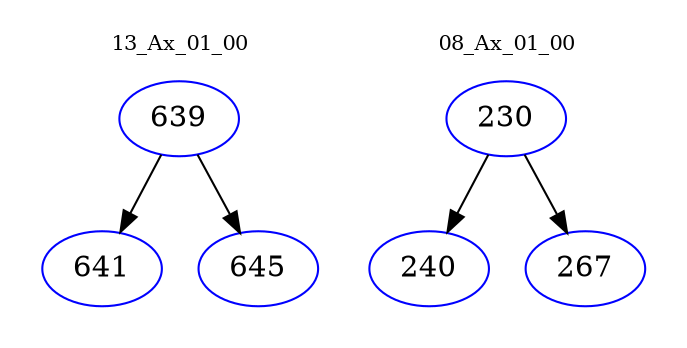 digraph{
subgraph cluster_0 {
color = white
label = "13_Ax_01_00";
fontsize=10;
T0_639 [label="639", color="blue"]
T0_639 -> T0_641 [color="black"]
T0_641 [label="641", color="blue"]
T0_639 -> T0_645 [color="black"]
T0_645 [label="645", color="blue"]
}
subgraph cluster_1 {
color = white
label = "08_Ax_01_00";
fontsize=10;
T1_230 [label="230", color="blue"]
T1_230 -> T1_240 [color="black"]
T1_240 [label="240", color="blue"]
T1_230 -> T1_267 [color="black"]
T1_267 [label="267", color="blue"]
}
}
